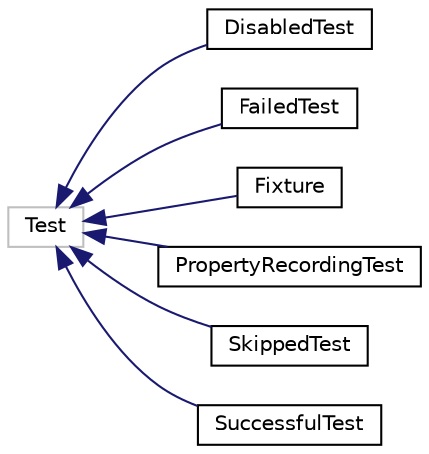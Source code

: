 digraph "Graphical Class Hierarchy"
{
 // LATEX_PDF_SIZE
  edge [fontname="Helvetica",fontsize="10",labelfontname="Helvetica",labelfontsize="10"];
  node [fontname="Helvetica",fontsize="10",shape=record];
  rankdir="LR";
  Node352 [label="Test",height=0.2,width=0.4,color="grey75", fillcolor="white", style="filled",tooltip=" "];
  Node352 -> Node0 [dir="back",color="midnightblue",fontsize="10",style="solid",fontname="Helvetica"];
  Node0 [label="DisabledTest",height=0.2,width=0.4,color="black", fillcolor="white", style="filled",URL="$classDisabledTest.html",tooltip=" "];
  Node352 -> Node354 [dir="back",color="midnightblue",fontsize="10",style="solid",fontname="Helvetica"];
  Node354 [label="FailedTest",height=0.2,width=0.4,color="black", fillcolor="white", style="filled",URL="$classFailedTest.html",tooltip=" "];
  Node352 -> Node355 [dir="back",color="midnightblue",fontsize="10",style="solid",fontname="Helvetica"];
  Node355 [label="Fixture",height=0.2,width=0.4,color="black", fillcolor="white", style="filled",URL="$classFixture.html",tooltip=" "];
  Node352 -> Node356 [dir="back",color="midnightblue",fontsize="10",style="solid",fontname="Helvetica"];
  Node356 [label="PropertyRecordingTest",height=0.2,width=0.4,color="black", fillcolor="white", style="filled",URL="$classPropertyRecordingTest.html",tooltip=" "];
  Node352 -> Node357 [dir="back",color="midnightblue",fontsize="10",style="solid",fontname="Helvetica"];
  Node357 [label="SkippedTest",height=0.2,width=0.4,color="black", fillcolor="white", style="filled",URL="$classSkippedTest.html",tooltip=" "];
  Node352 -> Node358 [dir="back",color="midnightblue",fontsize="10",style="solid",fontname="Helvetica"];
  Node358 [label="SuccessfulTest",height=0.2,width=0.4,color="black", fillcolor="white", style="filled",URL="$classSuccessfulTest.html",tooltip=" "];
}
